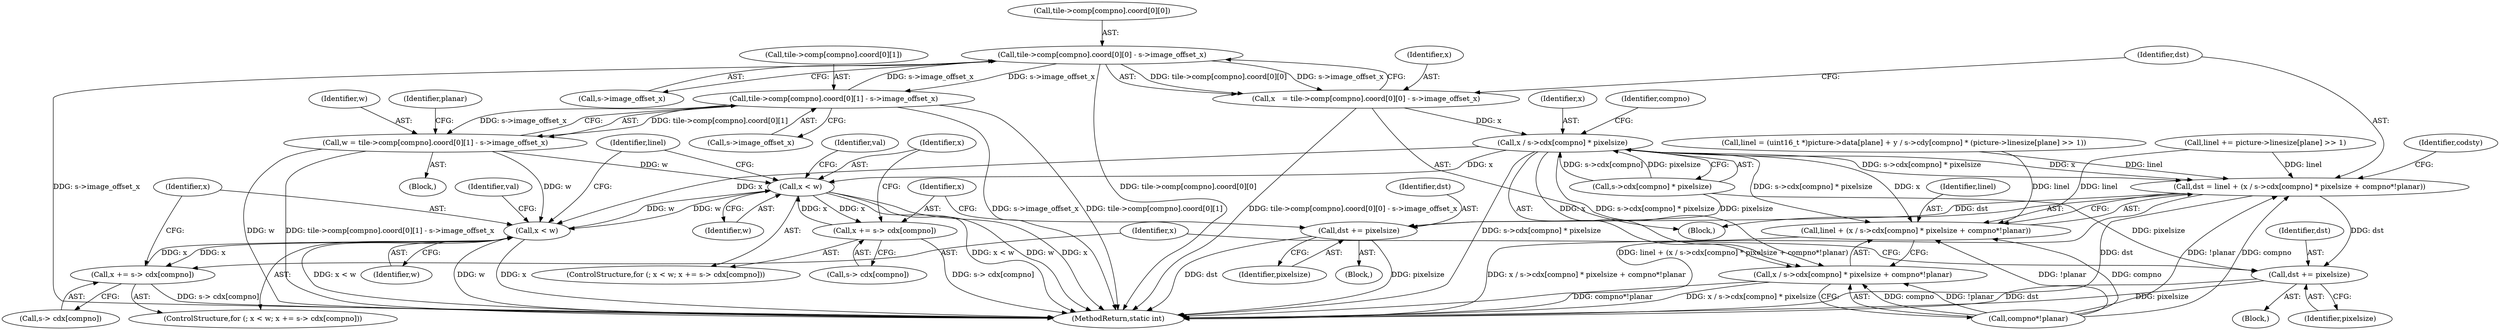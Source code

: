 digraph "0_FFmpeg_fe448cd28d674c3eff3072552eae366d0b659ce9@array" {
"1000968" [label="(Call,tile->comp[compno].coord[0][0] - s->image_offset_x)"];
"1000837" [label="(Call,tile->comp[compno].coord[0][1] - s->image_offset_x)"];
"1000968" [label="(Call,tile->comp[compno].coord[0][0] - s->image_offset_x)"];
"1000835" [label="(Call,w = tile->comp[compno].coord[0][1] - s->image_offset_x)"];
"1001009" [label="(Call,x < w)"];
"1001012" [label="(Call,x += s-> cdx[compno])"];
"1001058" [label="(Call,x < w)"];
"1001061" [label="(Call,x += s-> cdx[compno])"];
"1000966" [label="(Call,x   = tile->comp[compno].coord[0][0] - s->image_offset_x)"];
"1000988" [label="(Call,x / s->cdx[compno] * pixelsize)"];
"1000983" [label="(Call,dst = linel + (x / s->cdx[compno] * pixelsize + compno*!planar))"];
"1001052" [label="(Call,dst += pixelsize)"];
"1001100" [label="(Call,dst += pixelsize)"];
"1000985" [label="(Call,linel + (x / s->cdx[compno] * pixelsize + compno*!planar))"];
"1000987" [label="(Call,x / s->cdx[compno] * pixelsize + compno*!planar)"];
"1001010" [label="(Identifier,x)"];
"1000914" [label="(Call,linel = (uint16_t *)picture->data[plane] + y / s->cdy[compno] * (picture->linesize[plane] >> 1))"];
"1000796" [label="(Block,)"];
"1001101" [label="(Identifier,dst)"];
"1000849" [label="(Call,s->image_offset_x)"];
"1001019" [label="(Block,)"];
"1000985" [label="(Call,linel + (x / s->cdx[compno] * pixelsize + compno*!planar))"];
"1001013" [label="(Identifier,x)"];
"1001052" [label="(Call,dst += pixelsize)"];
"1000983" [label="(Call,dst = linel + (x / s->cdx[compno] * pixelsize + compno*!planar))"];
"1000968" [label="(Call,tile->comp[compno].coord[0][0] - s->image_offset_x)"];
"1000835" [label="(Call,w = tile->comp[compno].coord[0][1] - s->image_offset_x)"];
"1000967" [label="(Identifier,x)"];
"1001114" [label="(MethodReturn,static int)"];
"1001060" [label="(Identifier,w)"];
"1000837" [label="(Call,tile->comp[compno].coord[0][1] - s->image_offset_x)"];
"1001063" [label="(Call,s-> cdx[compno])"];
"1000838" [label="(Call,tile->comp[compno].coord[0][1])"];
"1000836" [label="(Identifier,w)"];
"1001061" [label="(Call,x += s-> cdx[compno])"];
"1000988" [label="(Call,x / s->cdx[compno] * pixelsize)"];
"1000987" [label="(Call,x / s->cdx[compno] * pixelsize + compno*!planar)"];
"1001004" [label="(Identifier,codsty)"];
"1001100" [label="(Call,dst += pixelsize)"];
"1000984" [label="(Identifier,dst)"];
"1000980" [label="(Call,s->image_offset_x)"];
"1001009" [label="(Call,x < w)"];
"1000969" [label="(Call,tile->comp[compno].coord[0][0])"];
"1001059" [label="(Identifier,x)"];
"1000986" [label="(Identifier,linel)"];
"1000989" [label="(Identifier,x)"];
"1000964" [label="(Block,)"];
"1000998" [label="(Identifier,compno)"];
"1001104" [label="(Identifier,linel)"];
"1001053" [label="(Identifier,dst)"];
"1001014" [label="(Call,s-> cdx[compno])"];
"1001008" [label="(ControlStructure,for (; x < w; x += s-> cdx[compno]))"];
"1001071" [label="(Identifier,val)"];
"1001011" [label="(Identifier,w)"];
"1001068" [label="(Block,)"];
"1000854" [label="(Identifier,planar)"];
"1001054" [label="(Identifier,pixelsize)"];
"1000997" [label="(Call,compno*!planar)"];
"1001062" [label="(Identifier,x)"];
"1000990" [label="(Call,s->cdx[compno] * pixelsize)"];
"1001103" [label="(Call,linel += picture->linesize[plane] >> 1)"];
"1001022" [label="(Identifier,val)"];
"1000966" [label="(Call,x   = tile->comp[compno].coord[0][0] - s->image_offset_x)"];
"1001012" [label="(Call,x += s-> cdx[compno])"];
"1001057" [label="(ControlStructure,for (; x < w; x += s-> cdx[compno]))"];
"1001058" [label="(Call,x < w)"];
"1001102" [label="(Identifier,pixelsize)"];
"1000968" -> "1000966"  [label="AST: "];
"1000968" -> "1000980"  [label="CFG: "];
"1000969" -> "1000968"  [label="AST: "];
"1000980" -> "1000968"  [label="AST: "];
"1000966" -> "1000968"  [label="CFG: "];
"1000968" -> "1001114"  [label="DDG: tile->comp[compno].coord[0][0]"];
"1000968" -> "1001114"  [label="DDG: s->image_offset_x"];
"1000968" -> "1000837"  [label="DDG: s->image_offset_x"];
"1000968" -> "1000966"  [label="DDG: tile->comp[compno].coord[0][0]"];
"1000968" -> "1000966"  [label="DDG: s->image_offset_x"];
"1000837" -> "1000968"  [label="DDG: s->image_offset_x"];
"1000837" -> "1000835"  [label="AST: "];
"1000837" -> "1000849"  [label="CFG: "];
"1000838" -> "1000837"  [label="AST: "];
"1000849" -> "1000837"  [label="AST: "];
"1000835" -> "1000837"  [label="CFG: "];
"1000837" -> "1001114"  [label="DDG: tile->comp[compno].coord[0][1]"];
"1000837" -> "1001114"  [label="DDG: s->image_offset_x"];
"1000837" -> "1000835"  [label="DDG: tile->comp[compno].coord[0][1]"];
"1000837" -> "1000835"  [label="DDG: s->image_offset_x"];
"1000835" -> "1000796"  [label="AST: "];
"1000836" -> "1000835"  [label="AST: "];
"1000854" -> "1000835"  [label="CFG: "];
"1000835" -> "1001114"  [label="DDG: w"];
"1000835" -> "1001114"  [label="DDG: tile->comp[compno].coord[0][1] - s->image_offset_x"];
"1000835" -> "1001009"  [label="DDG: w"];
"1000835" -> "1001058"  [label="DDG: w"];
"1001009" -> "1001008"  [label="AST: "];
"1001009" -> "1001011"  [label="CFG: "];
"1001010" -> "1001009"  [label="AST: "];
"1001011" -> "1001009"  [label="AST: "];
"1001022" -> "1001009"  [label="CFG: "];
"1001104" -> "1001009"  [label="CFG: "];
"1001009" -> "1001114"  [label="DDG: x < w"];
"1001009" -> "1001114"  [label="DDG: w"];
"1001009" -> "1001114"  [label="DDG: x"];
"1000988" -> "1001009"  [label="DDG: x"];
"1001012" -> "1001009"  [label="DDG: x"];
"1001058" -> "1001009"  [label="DDG: w"];
"1001009" -> "1001012"  [label="DDG: x"];
"1001009" -> "1001058"  [label="DDG: w"];
"1001012" -> "1001008"  [label="AST: "];
"1001012" -> "1001014"  [label="CFG: "];
"1001013" -> "1001012"  [label="AST: "];
"1001014" -> "1001012"  [label="AST: "];
"1001010" -> "1001012"  [label="CFG: "];
"1001012" -> "1001114"  [label="DDG: s-> cdx[compno]"];
"1001058" -> "1001057"  [label="AST: "];
"1001058" -> "1001060"  [label="CFG: "];
"1001059" -> "1001058"  [label="AST: "];
"1001060" -> "1001058"  [label="AST: "];
"1001071" -> "1001058"  [label="CFG: "];
"1001104" -> "1001058"  [label="CFG: "];
"1001058" -> "1001114"  [label="DDG: x < w"];
"1001058" -> "1001114"  [label="DDG: w"];
"1001058" -> "1001114"  [label="DDG: x"];
"1001061" -> "1001058"  [label="DDG: x"];
"1000988" -> "1001058"  [label="DDG: x"];
"1001058" -> "1001061"  [label="DDG: x"];
"1001061" -> "1001057"  [label="AST: "];
"1001061" -> "1001063"  [label="CFG: "];
"1001062" -> "1001061"  [label="AST: "];
"1001063" -> "1001061"  [label="AST: "];
"1001059" -> "1001061"  [label="CFG: "];
"1001061" -> "1001114"  [label="DDG: s-> cdx[compno]"];
"1000966" -> "1000964"  [label="AST: "];
"1000967" -> "1000966"  [label="AST: "];
"1000984" -> "1000966"  [label="CFG: "];
"1000966" -> "1001114"  [label="DDG: tile->comp[compno].coord[0][0] - s->image_offset_x"];
"1000966" -> "1000988"  [label="DDG: x"];
"1000988" -> "1000987"  [label="AST: "];
"1000988" -> "1000990"  [label="CFG: "];
"1000989" -> "1000988"  [label="AST: "];
"1000990" -> "1000988"  [label="AST: "];
"1000998" -> "1000988"  [label="CFG: "];
"1000988" -> "1001114"  [label="DDG: s->cdx[compno] * pixelsize"];
"1000988" -> "1000983"  [label="DDG: x"];
"1000988" -> "1000983"  [label="DDG: s->cdx[compno] * pixelsize"];
"1000988" -> "1000985"  [label="DDG: x"];
"1000988" -> "1000985"  [label="DDG: s->cdx[compno] * pixelsize"];
"1000988" -> "1000987"  [label="DDG: x"];
"1000988" -> "1000987"  [label="DDG: s->cdx[compno] * pixelsize"];
"1000990" -> "1000988"  [label="DDG: s->cdx[compno]"];
"1000990" -> "1000988"  [label="DDG: pixelsize"];
"1000983" -> "1000964"  [label="AST: "];
"1000983" -> "1000985"  [label="CFG: "];
"1000984" -> "1000983"  [label="AST: "];
"1000985" -> "1000983"  [label="AST: "];
"1001004" -> "1000983"  [label="CFG: "];
"1000983" -> "1001114"  [label="DDG: dst"];
"1000983" -> "1001114"  [label="DDG: linel + (x / s->cdx[compno] * pixelsize + compno*!planar)"];
"1001103" -> "1000983"  [label="DDG: linel"];
"1000914" -> "1000983"  [label="DDG: linel"];
"1000997" -> "1000983"  [label="DDG: compno"];
"1000997" -> "1000983"  [label="DDG: !planar"];
"1000983" -> "1001052"  [label="DDG: dst"];
"1000983" -> "1001100"  [label="DDG: dst"];
"1001052" -> "1001019"  [label="AST: "];
"1001052" -> "1001054"  [label="CFG: "];
"1001053" -> "1001052"  [label="AST: "];
"1001054" -> "1001052"  [label="AST: "];
"1001013" -> "1001052"  [label="CFG: "];
"1001052" -> "1001114"  [label="DDG: pixelsize"];
"1001052" -> "1001114"  [label="DDG: dst"];
"1000990" -> "1001052"  [label="DDG: pixelsize"];
"1001100" -> "1001068"  [label="AST: "];
"1001100" -> "1001102"  [label="CFG: "];
"1001101" -> "1001100"  [label="AST: "];
"1001102" -> "1001100"  [label="AST: "];
"1001062" -> "1001100"  [label="CFG: "];
"1001100" -> "1001114"  [label="DDG: dst"];
"1001100" -> "1001114"  [label="DDG: pixelsize"];
"1000990" -> "1001100"  [label="DDG: pixelsize"];
"1000985" -> "1000987"  [label="CFG: "];
"1000986" -> "1000985"  [label="AST: "];
"1000987" -> "1000985"  [label="AST: "];
"1000985" -> "1001114"  [label="DDG: x / s->cdx[compno] * pixelsize + compno*!planar"];
"1001103" -> "1000985"  [label="DDG: linel"];
"1000914" -> "1000985"  [label="DDG: linel"];
"1000997" -> "1000985"  [label="DDG: compno"];
"1000997" -> "1000985"  [label="DDG: !planar"];
"1000987" -> "1000997"  [label="CFG: "];
"1000997" -> "1000987"  [label="AST: "];
"1000987" -> "1001114"  [label="DDG: x / s->cdx[compno] * pixelsize"];
"1000987" -> "1001114"  [label="DDG: compno*!planar"];
"1000997" -> "1000987"  [label="DDG: compno"];
"1000997" -> "1000987"  [label="DDG: !planar"];
}
